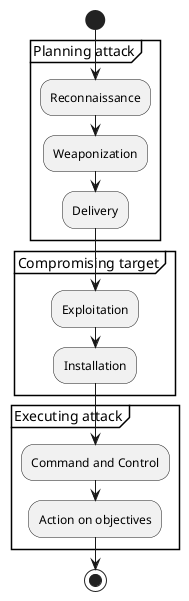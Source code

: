 @startuml

skinparam monochrome true
start
partition "Planning attack"{ 
:Reconnaissance;
:Weaponization;
:Delivery;
}

partition "Compromising target"{ 
:Exploitation;
:Installation;
}

partition "Executing attack"{ 
:Command and Control;
:Action on objectives;
}
stop


@enduml

